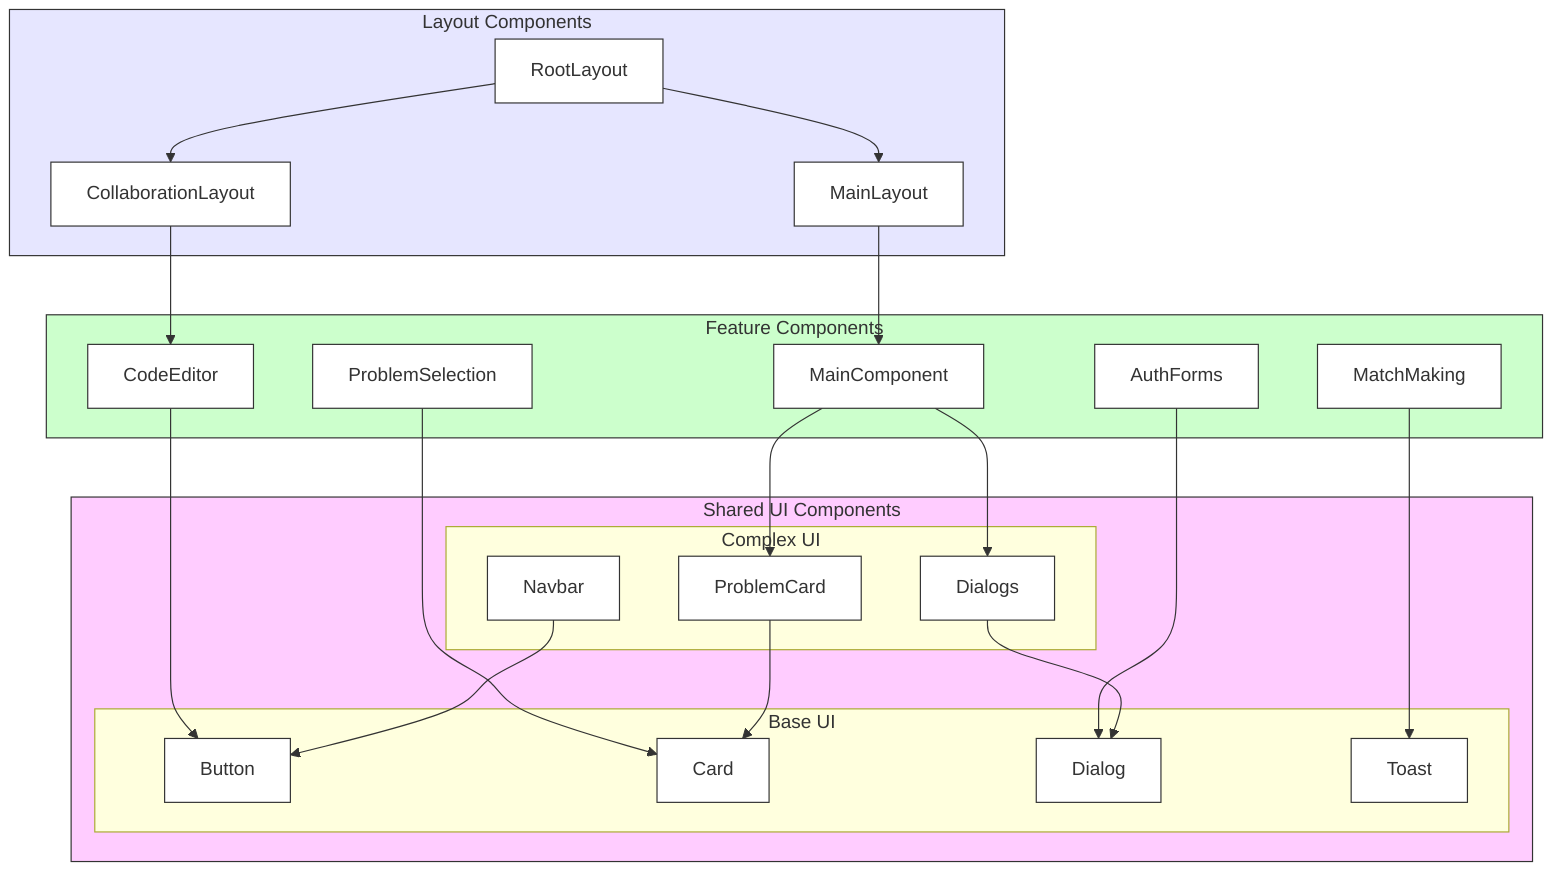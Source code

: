 flowchart TD
    subgraph Layout ["Layout Components"]
        style Layout fill:#e6e6ff,stroke:#333
        RL[RootLayout]
        ML[MainLayout]
        CL[CollaborationLayout]
    end

    subgraph Feature ["Feature Components"]
        style Feature fill:#ccffcc,stroke:#333
        MC[MainComponent]
        CE[CodeEditor]
        PS[ProblemSelection]
        AF[AuthForms]
        MM[MatchMaking]
    end

    subgraph Shared ["Shared UI Components"]
        style Shared fill:#ffccff,stroke:#333
        subgraph Base ["Base UI"]
            BTN[Button]
            CARD[Card]
            DLG[Dialog]
            TOAST[Toast]
        end
        subgraph Complex ["Complex UI"]
            NAV[Navbar]
            PROB[ProblemCard]
            DIA[Dialogs]
        end
    end

    %% Layout connections
    RL --> ML
    RL --> CL
    ML --> MC
    CL --> CE

    %% Feature usage of shared components
    MC --> PROB
    MC --> DIA
    CE --> BTN
    PS --> CARD
    AF --> DLG
    MM --> TOAST

    %% Complex components using base components
    NAV --> BTN
    PROB --> CARD
    DIA --> DLG

    classDef default fill:white,stroke:#333,stroke-width:1px